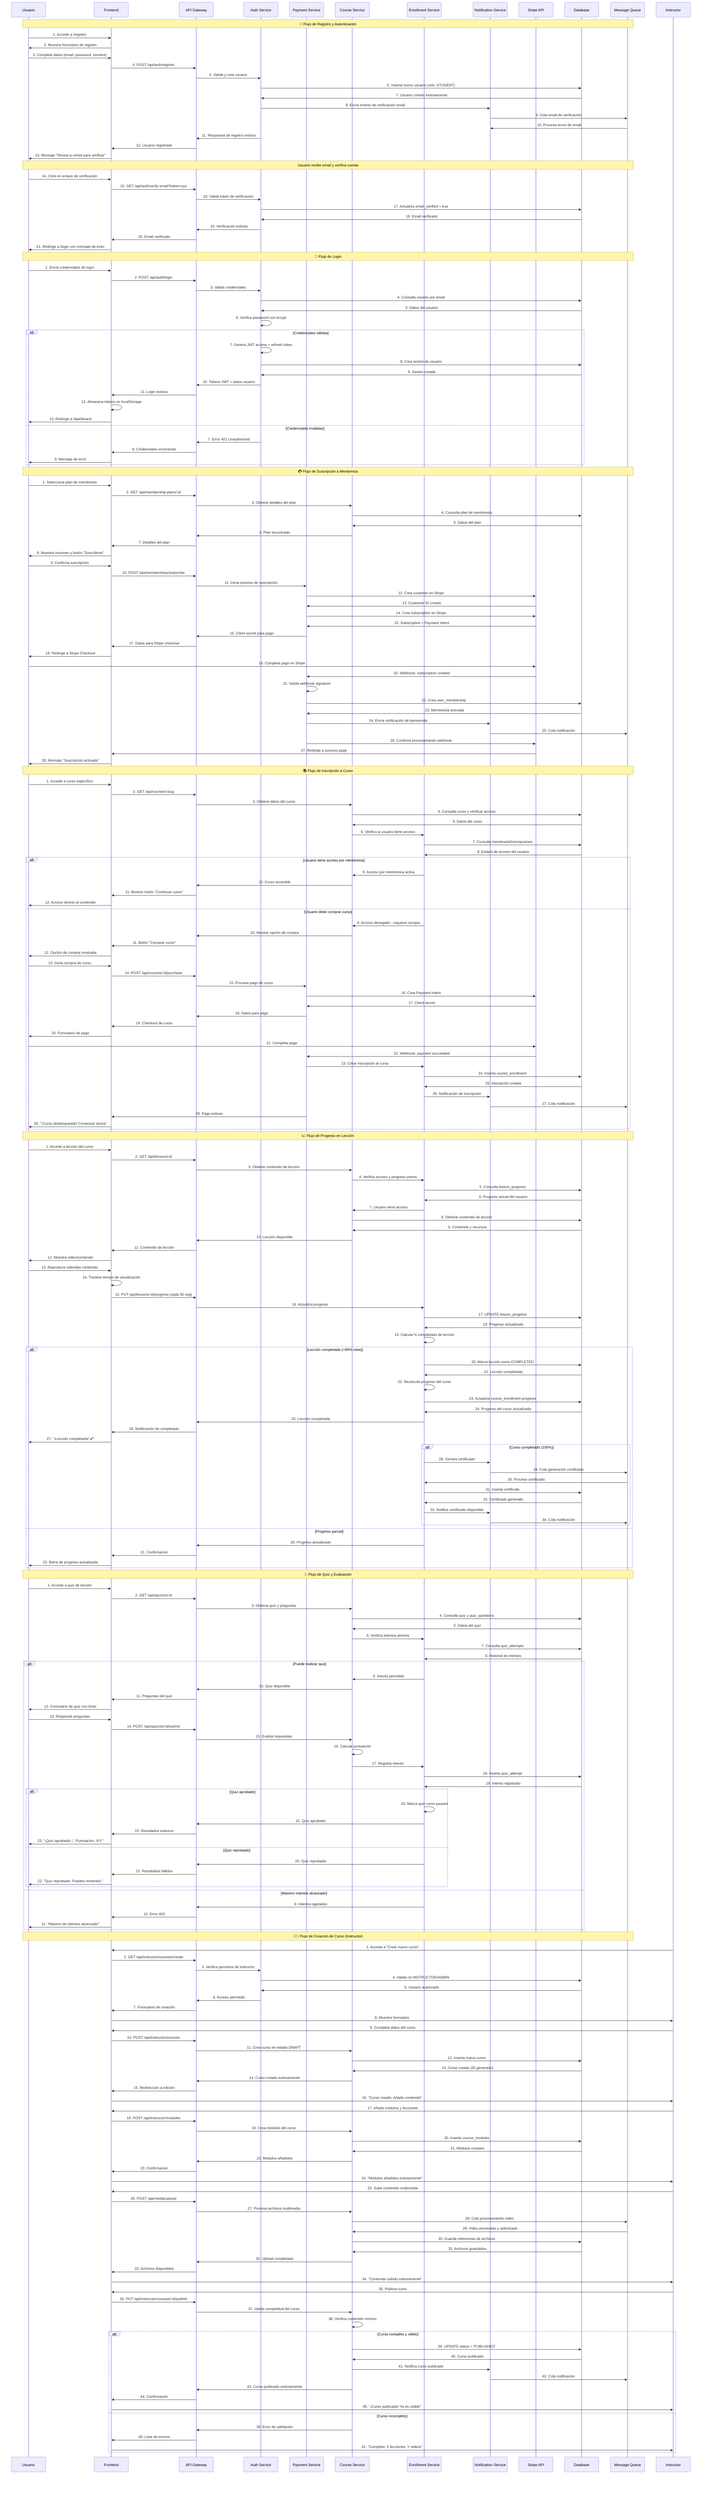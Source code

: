 sequenceDiagram
    %% Comentarios:
    %% - Diagramas de secuencia principales para plataforma de cursos online y membresías
    %% - Incluye flujos críticos: autenticación, pagos, inscripciones, progreso y certificación
    %% - Muestra interacciones entre Frontend, API Gateway, servicios backend y externos
    %% - Considera validaciones, seguridad, Stripe y procesamiento asíncrono

    participant U as Usuario
    participant F as Frontend
    participant G as API Gateway
    participant A as Auth Service
    participant P as Payment Service
    participant C as Course Service
    participant E as Enrollment Service
    participant N as Notification Service
    participant S as Stripe API
    participant DB as Database
    participant Q as Message Queue

    %% === DIAGRAMA 1: REGISTRO Y AUTENTICACIÓN ===
    Note over U,Q: 🔐 Flujo de Registro y Autenticación

    U->>F: 1. Accede a /registro
    F->>U: 2. Muestra formulario de registro
    U->>F: 3. Completa datos (email, password, nombre)
    F->>G: 4. POST /api/auth/register
    G->>A: 5. Valida y crea usuario
    A->>DB: 6. Inserta nuevo usuario (role: STUDENT)
    DB->>A: 7. Usuario creado exitosamente
    A->>N: 8. Envía evento de verificación email
    N->>Q: 9. Cola email de verificación
    Q->>N: 10. Procesa envío de email
    A->>G: 11. Respuesta de registro exitoso
    G->>F: 12. Usuario registrado
    F->>U: 13. Mensaje "Revisa tu email para verificar"

    Note over U,Q: Usuario recibe email y verifica cuenta

    U->>F: 14. Click en enlace de verificación
    F->>G: 15. GET /api/auth/verify-email?token=xyz
    G->>A: 16. Valida token de verificación
    A->>DB: 17. Actualiza email_verified = true
    DB->>A: 18. Email verificado
    A->>G: 19. Verificación exitosa
    G->>F: 20. Email verificado
    F->>U: 21. Redirige a /login con mensaje de éxito

    %% === DIAGRAMA 2: LOGIN Y OBTENCIÓN DE TOKEN JWT ===
    Note over U,Q: 🎫 Flujo de Login

    U->>F: 1. Envía credenciales de login
    F->>G: 2. POST /api/auth/login
    G->>A: 3. Valida credenciales
    A->>DB: 4. Consulta usuario por email
    DB->>A: 5. Datos del usuario
    A->>A: 6. Verifica password con bcrypt
    
    alt Credenciales válidas
        A->>A: 7. Genera JWT access + refresh token
        A->>DB: 8. Crea sesión de usuario
        DB->>A: 9. Sesión creada
        A->>G: 10. Tokens JWT + datos usuario
        G->>F: 11. Login exitoso
        F->>F: 12. Almacena tokens en localStorage
        F->>U: 13. Redirige a /dashboard
    else Credenciales inválidas
        A->>G: 7. Error 401 Unauthorized
        G->>F: 8. Credenciales incorrectas
        F->>U: 9. Mensaje de error
    end

    %% === DIAGRAMA 3: SUSCRIPCIÓN A PLAN DE MEMBRESÍA ===
    Note over U,Q: 💳 Flujo de Suscripción a Membresía

    U->>F: 1. Selecciona plan de membresía
    F->>G: 2. GET /api/membership-plans/:id
    G->>C: 3. Obtiene detalles del plan
    C->>DB: 4. Consulta plan de membresía
    DB->>C: 5. Datos del plan
    C->>G: 6. Plan encontrado
    G->>F: 7. Detalles del plan
    F->>U: 8. Muestra resumen y botón "Suscribirse"

    U->>F: 9. Confirma suscripción
    F->>G: 10. POST /api/memberships/subscribe
    G->>P: 11. Inicia proceso de suscripción
    P->>S: 12. Crea customer en Stripe
    S->>P: 13. Customer ID creado
    P->>S: 14. Crea subscription en Stripe
    S->>P: 15. Subscription + Payment Intent
    P->>G: 16. Client secret para pago
    G->>F: 17. Datos para Stripe checkout
    F->>U: 18. Redirige a Stripe Checkout

    U->>S: 19. Completa pago en Stripe
    S->>P: 20. Webhook: subscription created
    P->>P: 21. Valida webhook signature
    P->>DB: 22. Crea user_membership
    DB->>P: 23. Membresía activada
    P->>N: 24. Envía notificación de bienvenida
    N->>Q: 25. Cola notificación
    P->>S: 26. Confirma procesamiento webhook
    S->>F: 27. Redirige a success page
    F->>U: 28. Mensaje "Suscripción activada"

    %% === DIAGRAMA 4: INSCRIPCIÓN A CURSO ===
    Note over U,Q: 📚 Flujo de Inscripción a Curso

    U->>F: 1. Accede a curso específico
    F->>G: 2. GET /api/courses/:slug
    G->>C: 3. Obtiene datos del curso
    C->>DB: 4. Consulta curso y verificar acceso
    DB->>C: 5. Datos del curso
    C->>E: 6. Verifica si usuario tiene acceso
    E->>DB: 7. Consulta membresía/inscripciones
    DB->>E: 8. Estado de acceso del usuario
    
    alt Usuario tiene acceso por membresía
        E->>C: 9. Acceso por membresía activa
        C->>G: 10. Curso accesible
        G->>F: 11. Mostrar botón "Continuar curso"
        F->>U: 12. Acceso directo al contenido
    else Usuario debe comprar curso
        E->>C: 9. Acceso denegado - requiere compra
        C->>G: 10. Mostrar opción de compra
        G->>F: 11. Botón "Comprar curso"
        F->>U: 12. Opción de compra mostrada
        
        U->>F: 13. Inicia compra de curso
        F->>G: 14. POST /api/courses/:id/purchase
        G->>P: 15. Procesa pago de curso
        P->>S: 16. Crea Payment Intent
        S->>P: 17. Client secret
        P->>G: 18. Datos para pago
        G->>F: 19. Checkout de curso
        F->>U: 20. Formulario de pago

        U->>S: 21. Completa pago
        S->>P: 22. Webhook: payment succeeded
        P->>E: 23. Crear inscripción al curso
        E->>DB: 24. Inserta course_enrollment
        DB->>E: 25. Inscripción creada
        E->>N: 26. Notificación de inscripción
        N->>Q: 27. Cola notificación
        P->>F: 28. Pago exitoso
        F->>U: 29. "¡Curso desbloqueado! Comenzar ahora"
    end

    %% === DIAGRAMA 5: SEGUIMIENTO DE PROGRESO EN LECCIÓN ===
    Note over U,Q: 📈 Flujo de Progreso en Lección

    U->>F: 1. Accede a lección del curso
    F->>G: 2. GET /api/lessons/:id
    G->>C: 3. Obtiene contenido de lección
    C->>E: 4. Verifica acceso y progreso previo
    E->>DB: 5. Consulta lesson_progress
    DB->>E: 6. Progreso actual del usuario
    E->>C: 7. Usuario tiene acceso
    C->>DB: 8. Obtiene contenido de lección
    DB->>C: 9. Contenido y recursos
    C->>G: 10. Lección disponible
    G->>F: 11. Contenido de lección
    F->>U: 12. Muestra video/contenido

    U->>F: 13. Reproduce video/lee contenido
    F->>F: 14. Trackea tiempo de visualización
    F->>G: 15. PUT /api/lessons/:id/progress (cada 30 seg)
    G->>E: 16. Actualiza progreso
    E->>DB: 17. UPDATE lesson_progress
    DB->>E: 18. Progreso actualizado
    E->>E: 19. Calcula % completado de lección
    
    alt Lección completada (>90% vista)
        E->>DB: 20. Marca lección como COMPLETED
        DB->>E: 21. Lección completada
        E->>E: 22. Recalcula progreso del curso
        E->>DB: 23. Actualiza course_enrollment progress
        DB->>E: 24. Progreso del curso actualizado
        E->>G: 25. Lección completada
        G->>F: 26. Notificación de completado
        F->>U: 27. "¡Lección completada! ✅"
        
        alt Curso completado (100%)
            E->>N: 28. Genera certificado
            N->>Q: 29. Cola generación certificado
            Q->>E: 30. Proceso certificado
            E->>DB: 31. Inserta certificate
            DB->>E: 32. Certificado generado
            E->>N: 33. Notifica certificado disponible
            N->>Q: 34. Cola notificación
        end
    else Progreso parcial
        E->>G: 20. Progreso actualizado
        G->>F: 21. Confirmación
        F->>U: 22. Barra de progreso actualizada
    end

    %% === DIAGRAMA 6: REALIZACIÓN DE QUIZ ===
    Note over U,Q: 🧠 Flujo de Quiz y Evaluación

    U->>F: 1. Accede a quiz de lección
    F->>G: 2. GET /api/quizzes/:id
    G->>C: 3. Obtiene quiz y preguntas
    C->>DB: 4. Consulta quiz y quiz_questions
    DB->>C: 5. Datos del quiz
    C->>E: 6. Verifica intentos previos
    E->>DB: 7. Consulta quiz_attempts
    DB->>E: 8. Historial de intentos
    
    alt Puede realizar quiz
        E->>C: 9. Intento permitido
        C->>G: 10. Quiz disponible
        G->>F: 11. Preguntas del quiz
        F->>U: 12. Formulario de quiz con timer

        U->>F: 13. Responde preguntas
        F->>G: 14. POST /api/quizzes/:id/submit
        G->>C: 15. Evalúa respuestas
        C->>C: 16. Calcula puntuación
        C->>E: 17. Registra intento
        E->>DB: 18. Inserta quiz_attempt
        DB->>E: 19. Intento registrado
        
        alt Quiz aprobado
            E->>E: 20. Marca quiz como passed
            E->>G: 21. Quiz aprobado
            G->>F: 22. Resultados exitosos
            F->>U: 23. "¡Quiz aprobado! 🎉 Puntuación: X/Y"
        else Quiz reprobado
            E->>G: 20. Quiz reprobado
            G->>F: 21. Resultados fallidos
            F->>U: 22. "Quiz reprobado. Puedes reintentar."
        end
    else Máximo intentos alcanzado
        E->>G: 9. Intentos agotados
        G->>F: 10. Error 403
        F->>U: 11. "Máximo de intentos alcanzado"
    end

    %% === DIAGRAMA 7: CREACIÓN DE CURSO (INSTRUCTOR) ===
    Note over U,Q: 👨‍🏫 Flujo de Creación de Curso (Instructor)

    participant I as Instructor

    I->>F: 1. Accede a "Crear nuevo curso"
    F->>G: 2. GET /api/instructor/courses/create
    G->>A: 3. Verifica permisos de instructor
    A->>DB: 4. Valida rol INSTRUCTOR/ADMIN
    DB->>A: 5. Usuario autorizado
    A->>G: 6. Acceso permitido
    G->>F: 7. Formulario de creación
    F->>I: 8. Muestra formulario

    I->>F: 9. Completa datos del curso
    F->>G: 10. POST /api/instructor/courses
    G->>C: 11. Crea curso en estado DRAFT
    C->>DB: 12. Inserta nuevo curso
    DB->>C: 13. Curso creado (ID generado)
    C->>G: 14. Curso creado exitosamente
    G->>F: 15. Redirección a edición
    F->>I: 16. "Curso creado. Añade contenido"

    I->>F: 17. Añade módulos y lecciones
    F->>G: 18. POST /api/instructor/modules
    G->>C: 19. Crea módulos del curso
    C->>DB: 20. Inserta course_modules
    DB->>C: 21. Módulos creados
    C->>G: 22. Módulos añadidos
    G->>F: 23. Confirmación
    F->>I: 24. "Módulos añadidos exitosamente"

    I->>F: 25. Sube contenido multimedia
    F->>G: 26. POST /api/media/upload
    G->>C: 27. Procesa archivos multimedia
    C->>Q: 28. Cola procesamiento video
    Q->>C: 29. Video procesado y optimizado
    C->>DB: 30. Guarda referencias de archivos
    DB->>C: 31. Archivos guardados
    C->>G: 32. Upload completado
    G->>F: 33. Archivos disponibles
    F->>I: 34. "Contenido subido exitosamente"

    I->>F: 35. Publica curso
    F->>G: 36. PUT /api/instructor/courses/:id/publish
    G->>C: 37. Valida completitud del curso
    C->>C: 38. Verifica contenido mínimo
    
    alt Curso completo y válido
        C->>DB: 39. UPDATE status = 'PUBLISHED'
        DB->>C: 40. Curso publicado
        C->>N: 41. Notifica curso publicado
        N->>Q: 42. Cola notificación
        C->>G: 43. Curso publicado exitosamente
        G->>F: 44. Confirmación
        F->>I: 45. "¡Curso publicado! Ya es visible"
    else Curso incompleto
        C->>G: 39. Error de validación
        G->>F: 40. Lista de errores
        F->>I: 41. "Completa: X lecciones, Y videos"
    end